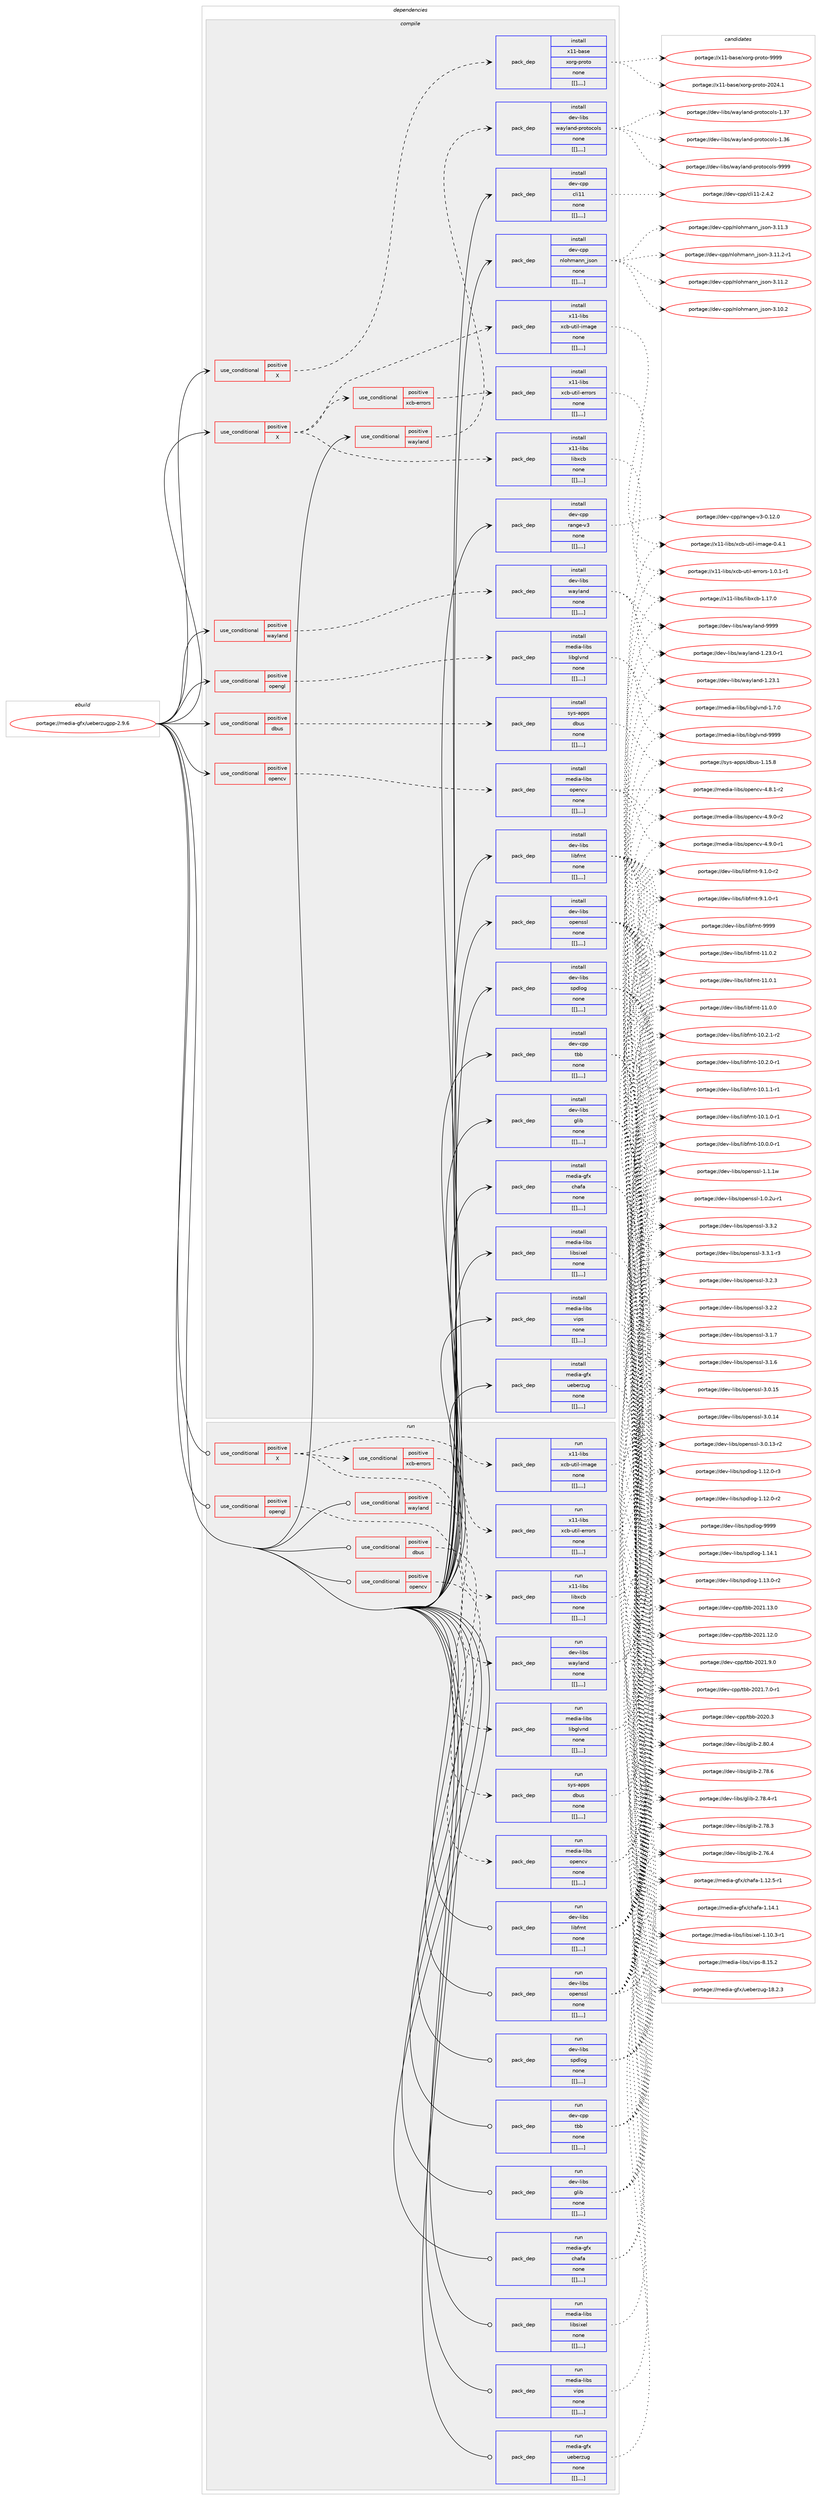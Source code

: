digraph prolog {

# *************
# Graph options
# *************

newrank=true;
concentrate=true;
compound=true;
graph [rankdir=LR,fontname=Helvetica,fontsize=10,ranksep=1.5];#, ranksep=2.5, nodesep=0.2];
edge  [arrowhead=vee];
node  [fontname=Helvetica,fontsize=10];

# **********
# The ebuild
# **********

subgraph cluster_leftcol {
color=gray;
label=<<i>ebuild</i>>;
id [label="portage://media-gfx/ueberzugpp-2.9.6", color=red, width=4, href="../media-gfx/ueberzugpp-2.9.6.svg"];
}

# ****************
# The dependencies
# ****************

subgraph cluster_midcol {
color=gray;
label=<<i>dependencies</i>>;
subgraph cluster_compile {
fillcolor="#eeeeee";
style=filled;
label=<<i>compile</i>>;
subgraph cond77597 {
dependency305161 [label=<<TABLE BORDER="0" CELLBORDER="1" CELLSPACING="0" CELLPADDING="4"><TR><TD ROWSPAN="3" CELLPADDING="10">use_conditional</TD></TR><TR><TD>positive</TD></TR><TR><TD>X</TD></TR></TABLE>>, shape=none, color=red];
subgraph pack225165 {
dependency305162 [label=<<TABLE BORDER="0" CELLBORDER="1" CELLSPACING="0" CELLPADDING="4" WIDTH="220"><TR><TD ROWSPAN="6" CELLPADDING="30">pack_dep</TD></TR><TR><TD WIDTH="110">install</TD></TR><TR><TD>x11-base</TD></TR><TR><TD>xorg-proto</TD></TR><TR><TD>none</TD></TR><TR><TD>[[],,,,]</TD></TR></TABLE>>, shape=none, color=blue];
}
dependency305161:e -> dependency305162:w [weight=20,style="dashed",arrowhead="vee"];
}
id:e -> dependency305161:w [weight=20,style="solid",arrowhead="vee"];
subgraph cond77598 {
dependency305163 [label=<<TABLE BORDER="0" CELLBORDER="1" CELLSPACING="0" CELLPADDING="4"><TR><TD ROWSPAN="3" CELLPADDING="10">use_conditional</TD></TR><TR><TD>positive</TD></TR><TR><TD>X</TD></TR></TABLE>>, shape=none, color=red];
subgraph pack225166 {
dependency305164 [label=<<TABLE BORDER="0" CELLBORDER="1" CELLSPACING="0" CELLPADDING="4" WIDTH="220"><TR><TD ROWSPAN="6" CELLPADDING="30">pack_dep</TD></TR><TR><TD WIDTH="110">install</TD></TR><TR><TD>x11-libs</TD></TR><TR><TD>libxcb</TD></TR><TR><TD>none</TD></TR><TR><TD>[[],,,,]</TD></TR></TABLE>>, shape=none, color=blue];
}
dependency305163:e -> dependency305164:w [weight=20,style="dashed",arrowhead="vee"];
subgraph pack225167 {
dependency305165 [label=<<TABLE BORDER="0" CELLBORDER="1" CELLSPACING="0" CELLPADDING="4" WIDTH="220"><TR><TD ROWSPAN="6" CELLPADDING="30">pack_dep</TD></TR><TR><TD WIDTH="110">install</TD></TR><TR><TD>x11-libs</TD></TR><TR><TD>xcb-util-image</TD></TR><TR><TD>none</TD></TR><TR><TD>[[],,,,]</TD></TR></TABLE>>, shape=none, color=blue];
}
dependency305163:e -> dependency305165:w [weight=20,style="dashed",arrowhead="vee"];
subgraph cond77599 {
dependency305166 [label=<<TABLE BORDER="0" CELLBORDER="1" CELLSPACING="0" CELLPADDING="4"><TR><TD ROWSPAN="3" CELLPADDING="10">use_conditional</TD></TR><TR><TD>positive</TD></TR><TR><TD>xcb-errors</TD></TR></TABLE>>, shape=none, color=red];
subgraph pack225168 {
dependency305167 [label=<<TABLE BORDER="0" CELLBORDER="1" CELLSPACING="0" CELLPADDING="4" WIDTH="220"><TR><TD ROWSPAN="6" CELLPADDING="30">pack_dep</TD></TR><TR><TD WIDTH="110">install</TD></TR><TR><TD>x11-libs</TD></TR><TR><TD>xcb-util-errors</TD></TR><TR><TD>none</TD></TR><TR><TD>[[],,,,]</TD></TR></TABLE>>, shape=none, color=blue];
}
dependency305166:e -> dependency305167:w [weight=20,style="dashed",arrowhead="vee"];
}
dependency305163:e -> dependency305166:w [weight=20,style="dashed",arrowhead="vee"];
}
id:e -> dependency305163:w [weight=20,style="solid",arrowhead="vee"];
subgraph cond77600 {
dependency305168 [label=<<TABLE BORDER="0" CELLBORDER="1" CELLSPACING="0" CELLPADDING="4"><TR><TD ROWSPAN="3" CELLPADDING="10">use_conditional</TD></TR><TR><TD>positive</TD></TR><TR><TD>dbus</TD></TR></TABLE>>, shape=none, color=red];
subgraph pack225169 {
dependency305169 [label=<<TABLE BORDER="0" CELLBORDER="1" CELLSPACING="0" CELLPADDING="4" WIDTH="220"><TR><TD ROWSPAN="6" CELLPADDING="30">pack_dep</TD></TR><TR><TD WIDTH="110">install</TD></TR><TR><TD>sys-apps</TD></TR><TR><TD>dbus</TD></TR><TR><TD>none</TD></TR><TR><TD>[[],,,,]</TD></TR></TABLE>>, shape=none, color=blue];
}
dependency305168:e -> dependency305169:w [weight=20,style="dashed",arrowhead="vee"];
}
id:e -> dependency305168:w [weight=20,style="solid",arrowhead="vee"];
subgraph cond77601 {
dependency305170 [label=<<TABLE BORDER="0" CELLBORDER="1" CELLSPACING="0" CELLPADDING="4"><TR><TD ROWSPAN="3" CELLPADDING="10">use_conditional</TD></TR><TR><TD>positive</TD></TR><TR><TD>opencv</TD></TR></TABLE>>, shape=none, color=red];
subgraph pack225170 {
dependency305171 [label=<<TABLE BORDER="0" CELLBORDER="1" CELLSPACING="0" CELLPADDING="4" WIDTH="220"><TR><TD ROWSPAN="6" CELLPADDING="30">pack_dep</TD></TR><TR><TD WIDTH="110">install</TD></TR><TR><TD>media-libs</TD></TR><TR><TD>opencv</TD></TR><TR><TD>none</TD></TR><TR><TD>[[],,,,]</TD></TR></TABLE>>, shape=none, color=blue];
}
dependency305170:e -> dependency305171:w [weight=20,style="dashed",arrowhead="vee"];
}
id:e -> dependency305170:w [weight=20,style="solid",arrowhead="vee"];
subgraph cond77602 {
dependency305172 [label=<<TABLE BORDER="0" CELLBORDER="1" CELLSPACING="0" CELLPADDING="4"><TR><TD ROWSPAN="3" CELLPADDING="10">use_conditional</TD></TR><TR><TD>positive</TD></TR><TR><TD>opengl</TD></TR></TABLE>>, shape=none, color=red];
subgraph pack225171 {
dependency305173 [label=<<TABLE BORDER="0" CELLBORDER="1" CELLSPACING="0" CELLPADDING="4" WIDTH="220"><TR><TD ROWSPAN="6" CELLPADDING="30">pack_dep</TD></TR><TR><TD WIDTH="110">install</TD></TR><TR><TD>media-libs</TD></TR><TR><TD>libglvnd</TD></TR><TR><TD>none</TD></TR><TR><TD>[[],,,,]</TD></TR></TABLE>>, shape=none, color=blue];
}
dependency305172:e -> dependency305173:w [weight=20,style="dashed",arrowhead="vee"];
}
id:e -> dependency305172:w [weight=20,style="solid",arrowhead="vee"];
subgraph cond77603 {
dependency305174 [label=<<TABLE BORDER="0" CELLBORDER="1" CELLSPACING="0" CELLPADDING="4"><TR><TD ROWSPAN="3" CELLPADDING="10">use_conditional</TD></TR><TR><TD>positive</TD></TR><TR><TD>wayland</TD></TR></TABLE>>, shape=none, color=red];
subgraph pack225172 {
dependency305175 [label=<<TABLE BORDER="0" CELLBORDER="1" CELLSPACING="0" CELLPADDING="4" WIDTH="220"><TR><TD ROWSPAN="6" CELLPADDING="30">pack_dep</TD></TR><TR><TD WIDTH="110">install</TD></TR><TR><TD>dev-libs</TD></TR><TR><TD>wayland</TD></TR><TR><TD>none</TD></TR><TR><TD>[[],,,,]</TD></TR></TABLE>>, shape=none, color=blue];
}
dependency305174:e -> dependency305175:w [weight=20,style="dashed",arrowhead="vee"];
}
id:e -> dependency305174:w [weight=20,style="solid",arrowhead="vee"];
subgraph cond77604 {
dependency305176 [label=<<TABLE BORDER="0" CELLBORDER="1" CELLSPACING="0" CELLPADDING="4"><TR><TD ROWSPAN="3" CELLPADDING="10">use_conditional</TD></TR><TR><TD>positive</TD></TR><TR><TD>wayland</TD></TR></TABLE>>, shape=none, color=red];
subgraph pack225173 {
dependency305177 [label=<<TABLE BORDER="0" CELLBORDER="1" CELLSPACING="0" CELLPADDING="4" WIDTH="220"><TR><TD ROWSPAN="6" CELLPADDING="30">pack_dep</TD></TR><TR><TD WIDTH="110">install</TD></TR><TR><TD>dev-libs</TD></TR><TR><TD>wayland-protocols</TD></TR><TR><TD>none</TD></TR><TR><TD>[[],,,,]</TD></TR></TABLE>>, shape=none, color=blue];
}
dependency305176:e -> dependency305177:w [weight=20,style="dashed",arrowhead="vee"];
}
id:e -> dependency305176:w [weight=20,style="solid",arrowhead="vee"];
subgraph pack225174 {
dependency305178 [label=<<TABLE BORDER="0" CELLBORDER="1" CELLSPACING="0" CELLPADDING="4" WIDTH="220"><TR><TD ROWSPAN="6" CELLPADDING="30">pack_dep</TD></TR><TR><TD WIDTH="110">install</TD></TR><TR><TD>dev-cpp</TD></TR><TR><TD>cli11</TD></TR><TR><TD>none</TD></TR><TR><TD>[[],,,,]</TD></TR></TABLE>>, shape=none, color=blue];
}
id:e -> dependency305178:w [weight=20,style="solid",arrowhead="vee"];
subgraph pack225175 {
dependency305179 [label=<<TABLE BORDER="0" CELLBORDER="1" CELLSPACING="0" CELLPADDING="4" WIDTH="220"><TR><TD ROWSPAN="6" CELLPADDING="30">pack_dep</TD></TR><TR><TD WIDTH="110">install</TD></TR><TR><TD>dev-cpp</TD></TR><TR><TD>nlohmann_json</TD></TR><TR><TD>none</TD></TR><TR><TD>[[],,,,]</TD></TR></TABLE>>, shape=none, color=blue];
}
id:e -> dependency305179:w [weight=20,style="solid",arrowhead="vee"];
subgraph pack225176 {
dependency305180 [label=<<TABLE BORDER="0" CELLBORDER="1" CELLSPACING="0" CELLPADDING="4" WIDTH="220"><TR><TD ROWSPAN="6" CELLPADDING="30">pack_dep</TD></TR><TR><TD WIDTH="110">install</TD></TR><TR><TD>dev-cpp</TD></TR><TR><TD>range-v3</TD></TR><TR><TD>none</TD></TR><TR><TD>[[],,,,]</TD></TR></TABLE>>, shape=none, color=blue];
}
id:e -> dependency305180:w [weight=20,style="solid",arrowhead="vee"];
subgraph pack225177 {
dependency305181 [label=<<TABLE BORDER="0" CELLBORDER="1" CELLSPACING="0" CELLPADDING="4" WIDTH="220"><TR><TD ROWSPAN="6" CELLPADDING="30">pack_dep</TD></TR><TR><TD WIDTH="110">install</TD></TR><TR><TD>dev-cpp</TD></TR><TR><TD>tbb</TD></TR><TR><TD>none</TD></TR><TR><TD>[[],,,,]</TD></TR></TABLE>>, shape=none, color=blue];
}
id:e -> dependency305181:w [weight=20,style="solid",arrowhead="vee"];
subgraph pack225178 {
dependency305182 [label=<<TABLE BORDER="0" CELLBORDER="1" CELLSPACING="0" CELLPADDING="4" WIDTH="220"><TR><TD ROWSPAN="6" CELLPADDING="30">pack_dep</TD></TR><TR><TD WIDTH="110">install</TD></TR><TR><TD>dev-libs</TD></TR><TR><TD>glib</TD></TR><TR><TD>none</TD></TR><TR><TD>[[],,,,]</TD></TR></TABLE>>, shape=none, color=blue];
}
id:e -> dependency305182:w [weight=20,style="solid",arrowhead="vee"];
subgraph pack225179 {
dependency305183 [label=<<TABLE BORDER="0" CELLBORDER="1" CELLSPACING="0" CELLPADDING="4" WIDTH="220"><TR><TD ROWSPAN="6" CELLPADDING="30">pack_dep</TD></TR><TR><TD WIDTH="110">install</TD></TR><TR><TD>dev-libs</TD></TR><TR><TD>libfmt</TD></TR><TR><TD>none</TD></TR><TR><TD>[[],,,,]</TD></TR></TABLE>>, shape=none, color=blue];
}
id:e -> dependency305183:w [weight=20,style="solid",arrowhead="vee"];
subgraph pack225180 {
dependency305184 [label=<<TABLE BORDER="0" CELLBORDER="1" CELLSPACING="0" CELLPADDING="4" WIDTH="220"><TR><TD ROWSPAN="6" CELLPADDING="30">pack_dep</TD></TR><TR><TD WIDTH="110">install</TD></TR><TR><TD>dev-libs</TD></TR><TR><TD>openssl</TD></TR><TR><TD>none</TD></TR><TR><TD>[[],,,,]</TD></TR></TABLE>>, shape=none, color=blue];
}
id:e -> dependency305184:w [weight=20,style="solid",arrowhead="vee"];
subgraph pack225181 {
dependency305185 [label=<<TABLE BORDER="0" CELLBORDER="1" CELLSPACING="0" CELLPADDING="4" WIDTH="220"><TR><TD ROWSPAN="6" CELLPADDING="30">pack_dep</TD></TR><TR><TD WIDTH="110">install</TD></TR><TR><TD>dev-libs</TD></TR><TR><TD>spdlog</TD></TR><TR><TD>none</TD></TR><TR><TD>[[],,,,]</TD></TR></TABLE>>, shape=none, color=blue];
}
id:e -> dependency305185:w [weight=20,style="solid",arrowhead="vee"];
subgraph pack225182 {
dependency305186 [label=<<TABLE BORDER="0" CELLBORDER="1" CELLSPACING="0" CELLPADDING="4" WIDTH="220"><TR><TD ROWSPAN="6" CELLPADDING="30">pack_dep</TD></TR><TR><TD WIDTH="110">install</TD></TR><TR><TD>media-gfx</TD></TR><TR><TD>chafa</TD></TR><TR><TD>none</TD></TR><TR><TD>[[],,,,]</TD></TR></TABLE>>, shape=none, color=blue];
}
id:e -> dependency305186:w [weight=20,style="solid",arrowhead="vee"];
subgraph pack225183 {
dependency305187 [label=<<TABLE BORDER="0" CELLBORDER="1" CELLSPACING="0" CELLPADDING="4" WIDTH="220"><TR><TD ROWSPAN="6" CELLPADDING="30">pack_dep</TD></TR><TR><TD WIDTH="110">install</TD></TR><TR><TD>media-libs</TD></TR><TR><TD>libsixel</TD></TR><TR><TD>none</TD></TR><TR><TD>[[],,,,]</TD></TR></TABLE>>, shape=none, color=blue];
}
id:e -> dependency305187:w [weight=20,style="solid",arrowhead="vee"];
subgraph pack225184 {
dependency305188 [label=<<TABLE BORDER="0" CELLBORDER="1" CELLSPACING="0" CELLPADDING="4" WIDTH="220"><TR><TD ROWSPAN="6" CELLPADDING="30">pack_dep</TD></TR><TR><TD WIDTH="110">install</TD></TR><TR><TD>media-libs</TD></TR><TR><TD>vips</TD></TR><TR><TD>none</TD></TR><TR><TD>[[],,,,]</TD></TR></TABLE>>, shape=none, color=blue];
}
id:e -> dependency305188:w [weight=20,style="solid",arrowhead="vee"];
subgraph pack225185 {
dependency305189 [label=<<TABLE BORDER="0" CELLBORDER="1" CELLSPACING="0" CELLPADDING="4" WIDTH="220"><TR><TD ROWSPAN="6" CELLPADDING="30">pack_dep</TD></TR><TR><TD WIDTH="110">install</TD></TR><TR><TD>media-gfx</TD></TR><TR><TD>ueberzug</TD></TR><TR><TD>none</TD></TR><TR><TD>[[],,,,]</TD></TR></TABLE>>, shape=none, color=blue];
}
id:e -> dependency305189:w [weight=20,style="solid",arrowhead="vee"];
}
subgraph cluster_compileandrun {
fillcolor="#eeeeee";
style=filled;
label=<<i>compile and run</i>>;
}
subgraph cluster_run {
fillcolor="#eeeeee";
style=filled;
label=<<i>run</i>>;
subgraph cond77605 {
dependency305190 [label=<<TABLE BORDER="0" CELLBORDER="1" CELLSPACING="0" CELLPADDING="4"><TR><TD ROWSPAN="3" CELLPADDING="10">use_conditional</TD></TR><TR><TD>positive</TD></TR><TR><TD>X</TD></TR></TABLE>>, shape=none, color=red];
subgraph pack225186 {
dependency305191 [label=<<TABLE BORDER="0" CELLBORDER="1" CELLSPACING="0" CELLPADDING="4" WIDTH="220"><TR><TD ROWSPAN="6" CELLPADDING="30">pack_dep</TD></TR><TR><TD WIDTH="110">run</TD></TR><TR><TD>x11-libs</TD></TR><TR><TD>libxcb</TD></TR><TR><TD>none</TD></TR><TR><TD>[[],,,,]</TD></TR></TABLE>>, shape=none, color=blue];
}
dependency305190:e -> dependency305191:w [weight=20,style="dashed",arrowhead="vee"];
subgraph pack225187 {
dependency305192 [label=<<TABLE BORDER="0" CELLBORDER="1" CELLSPACING="0" CELLPADDING="4" WIDTH="220"><TR><TD ROWSPAN="6" CELLPADDING="30">pack_dep</TD></TR><TR><TD WIDTH="110">run</TD></TR><TR><TD>x11-libs</TD></TR><TR><TD>xcb-util-image</TD></TR><TR><TD>none</TD></TR><TR><TD>[[],,,,]</TD></TR></TABLE>>, shape=none, color=blue];
}
dependency305190:e -> dependency305192:w [weight=20,style="dashed",arrowhead="vee"];
subgraph cond77606 {
dependency305193 [label=<<TABLE BORDER="0" CELLBORDER="1" CELLSPACING="0" CELLPADDING="4"><TR><TD ROWSPAN="3" CELLPADDING="10">use_conditional</TD></TR><TR><TD>positive</TD></TR><TR><TD>xcb-errors</TD></TR></TABLE>>, shape=none, color=red];
subgraph pack225188 {
dependency305194 [label=<<TABLE BORDER="0" CELLBORDER="1" CELLSPACING="0" CELLPADDING="4" WIDTH="220"><TR><TD ROWSPAN="6" CELLPADDING="30">pack_dep</TD></TR><TR><TD WIDTH="110">run</TD></TR><TR><TD>x11-libs</TD></TR><TR><TD>xcb-util-errors</TD></TR><TR><TD>none</TD></TR><TR><TD>[[],,,,]</TD></TR></TABLE>>, shape=none, color=blue];
}
dependency305193:e -> dependency305194:w [weight=20,style="dashed",arrowhead="vee"];
}
dependency305190:e -> dependency305193:w [weight=20,style="dashed",arrowhead="vee"];
}
id:e -> dependency305190:w [weight=20,style="solid",arrowhead="odot"];
subgraph cond77607 {
dependency305195 [label=<<TABLE BORDER="0" CELLBORDER="1" CELLSPACING="0" CELLPADDING="4"><TR><TD ROWSPAN="3" CELLPADDING="10">use_conditional</TD></TR><TR><TD>positive</TD></TR><TR><TD>dbus</TD></TR></TABLE>>, shape=none, color=red];
subgraph pack225189 {
dependency305196 [label=<<TABLE BORDER="0" CELLBORDER="1" CELLSPACING="0" CELLPADDING="4" WIDTH="220"><TR><TD ROWSPAN="6" CELLPADDING="30">pack_dep</TD></TR><TR><TD WIDTH="110">run</TD></TR><TR><TD>sys-apps</TD></TR><TR><TD>dbus</TD></TR><TR><TD>none</TD></TR><TR><TD>[[],,,,]</TD></TR></TABLE>>, shape=none, color=blue];
}
dependency305195:e -> dependency305196:w [weight=20,style="dashed",arrowhead="vee"];
}
id:e -> dependency305195:w [weight=20,style="solid",arrowhead="odot"];
subgraph cond77608 {
dependency305197 [label=<<TABLE BORDER="0" CELLBORDER="1" CELLSPACING="0" CELLPADDING="4"><TR><TD ROWSPAN="3" CELLPADDING="10">use_conditional</TD></TR><TR><TD>positive</TD></TR><TR><TD>opencv</TD></TR></TABLE>>, shape=none, color=red];
subgraph pack225190 {
dependency305198 [label=<<TABLE BORDER="0" CELLBORDER="1" CELLSPACING="0" CELLPADDING="4" WIDTH="220"><TR><TD ROWSPAN="6" CELLPADDING="30">pack_dep</TD></TR><TR><TD WIDTH="110">run</TD></TR><TR><TD>media-libs</TD></TR><TR><TD>opencv</TD></TR><TR><TD>none</TD></TR><TR><TD>[[],,,,]</TD></TR></TABLE>>, shape=none, color=blue];
}
dependency305197:e -> dependency305198:w [weight=20,style="dashed",arrowhead="vee"];
}
id:e -> dependency305197:w [weight=20,style="solid",arrowhead="odot"];
subgraph cond77609 {
dependency305199 [label=<<TABLE BORDER="0" CELLBORDER="1" CELLSPACING="0" CELLPADDING="4"><TR><TD ROWSPAN="3" CELLPADDING="10">use_conditional</TD></TR><TR><TD>positive</TD></TR><TR><TD>opengl</TD></TR></TABLE>>, shape=none, color=red];
subgraph pack225191 {
dependency305200 [label=<<TABLE BORDER="0" CELLBORDER="1" CELLSPACING="0" CELLPADDING="4" WIDTH="220"><TR><TD ROWSPAN="6" CELLPADDING="30">pack_dep</TD></TR><TR><TD WIDTH="110">run</TD></TR><TR><TD>media-libs</TD></TR><TR><TD>libglvnd</TD></TR><TR><TD>none</TD></TR><TR><TD>[[],,,,]</TD></TR></TABLE>>, shape=none, color=blue];
}
dependency305199:e -> dependency305200:w [weight=20,style="dashed",arrowhead="vee"];
}
id:e -> dependency305199:w [weight=20,style="solid",arrowhead="odot"];
subgraph cond77610 {
dependency305201 [label=<<TABLE BORDER="0" CELLBORDER="1" CELLSPACING="0" CELLPADDING="4"><TR><TD ROWSPAN="3" CELLPADDING="10">use_conditional</TD></TR><TR><TD>positive</TD></TR><TR><TD>wayland</TD></TR></TABLE>>, shape=none, color=red];
subgraph pack225192 {
dependency305202 [label=<<TABLE BORDER="0" CELLBORDER="1" CELLSPACING="0" CELLPADDING="4" WIDTH="220"><TR><TD ROWSPAN="6" CELLPADDING="30">pack_dep</TD></TR><TR><TD WIDTH="110">run</TD></TR><TR><TD>dev-libs</TD></TR><TR><TD>wayland</TD></TR><TR><TD>none</TD></TR><TR><TD>[[],,,,]</TD></TR></TABLE>>, shape=none, color=blue];
}
dependency305201:e -> dependency305202:w [weight=20,style="dashed",arrowhead="vee"];
}
id:e -> dependency305201:w [weight=20,style="solid",arrowhead="odot"];
subgraph pack225193 {
dependency305203 [label=<<TABLE BORDER="0" CELLBORDER="1" CELLSPACING="0" CELLPADDING="4" WIDTH="220"><TR><TD ROWSPAN="6" CELLPADDING="30">pack_dep</TD></TR><TR><TD WIDTH="110">run</TD></TR><TR><TD>dev-cpp</TD></TR><TR><TD>tbb</TD></TR><TR><TD>none</TD></TR><TR><TD>[[],,,,]</TD></TR></TABLE>>, shape=none, color=blue];
}
id:e -> dependency305203:w [weight=20,style="solid",arrowhead="odot"];
subgraph pack225194 {
dependency305204 [label=<<TABLE BORDER="0" CELLBORDER="1" CELLSPACING="0" CELLPADDING="4" WIDTH="220"><TR><TD ROWSPAN="6" CELLPADDING="30">pack_dep</TD></TR><TR><TD WIDTH="110">run</TD></TR><TR><TD>dev-libs</TD></TR><TR><TD>glib</TD></TR><TR><TD>none</TD></TR><TR><TD>[[],,,,]</TD></TR></TABLE>>, shape=none, color=blue];
}
id:e -> dependency305204:w [weight=20,style="solid",arrowhead="odot"];
subgraph pack225195 {
dependency305205 [label=<<TABLE BORDER="0" CELLBORDER="1" CELLSPACING="0" CELLPADDING="4" WIDTH="220"><TR><TD ROWSPAN="6" CELLPADDING="30">pack_dep</TD></TR><TR><TD WIDTH="110">run</TD></TR><TR><TD>dev-libs</TD></TR><TR><TD>libfmt</TD></TR><TR><TD>none</TD></TR><TR><TD>[[],,,,]</TD></TR></TABLE>>, shape=none, color=blue];
}
id:e -> dependency305205:w [weight=20,style="solid",arrowhead="odot"];
subgraph pack225196 {
dependency305206 [label=<<TABLE BORDER="0" CELLBORDER="1" CELLSPACING="0" CELLPADDING="4" WIDTH="220"><TR><TD ROWSPAN="6" CELLPADDING="30">pack_dep</TD></TR><TR><TD WIDTH="110">run</TD></TR><TR><TD>dev-libs</TD></TR><TR><TD>openssl</TD></TR><TR><TD>none</TD></TR><TR><TD>[[],,,,]</TD></TR></TABLE>>, shape=none, color=blue];
}
id:e -> dependency305206:w [weight=20,style="solid",arrowhead="odot"];
subgraph pack225197 {
dependency305207 [label=<<TABLE BORDER="0" CELLBORDER="1" CELLSPACING="0" CELLPADDING="4" WIDTH="220"><TR><TD ROWSPAN="6" CELLPADDING="30">pack_dep</TD></TR><TR><TD WIDTH="110">run</TD></TR><TR><TD>dev-libs</TD></TR><TR><TD>spdlog</TD></TR><TR><TD>none</TD></TR><TR><TD>[[],,,,]</TD></TR></TABLE>>, shape=none, color=blue];
}
id:e -> dependency305207:w [weight=20,style="solid",arrowhead="odot"];
subgraph pack225198 {
dependency305208 [label=<<TABLE BORDER="0" CELLBORDER="1" CELLSPACING="0" CELLPADDING="4" WIDTH="220"><TR><TD ROWSPAN="6" CELLPADDING="30">pack_dep</TD></TR><TR><TD WIDTH="110">run</TD></TR><TR><TD>media-gfx</TD></TR><TR><TD>chafa</TD></TR><TR><TD>none</TD></TR><TR><TD>[[],,,,]</TD></TR></TABLE>>, shape=none, color=blue];
}
id:e -> dependency305208:w [weight=20,style="solid",arrowhead="odot"];
subgraph pack225199 {
dependency305209 [label=<<TABLE BORDER="0" CELLBORDER="1" CELLSPACING="0" CELLPADDING="4" WIDTH="220"><TR><TD ROWSPAN="6" CELLPADDING="30">pack_dep</TD></TR><TR><TD WIDTH="110">run</TD></TR><TR><TD>media-libs</TD></TR><TR><TD>libsixel</TD></TR><TR><TD>none</TD></TR><TR><TD>[[],,,,]</TD></TR></TABLE>>, shape=none, color=blue];
}
id:e -> dependency305209:w [weight=20,style="solid",arrowhead="odot"];
subgraph pack225200 {
dependency305210 [label=<<TABLE BORDER="0" CELLBORDER="1" CELLSPACING="0" CELLPADDING="4" WIDTH="220"><TR><TD ROWSPAN="6" CELLPADDING="30">pack_dep</TD></TR><TR><TD WIDTH="110">run</TD></TR><TR><TD>media-libs</TD></TR><TR><TD>vips</TD></TR><TR><TD>none</TD></TR><TR><TD>[[],,,,]</TD></TR></TABLE>>, shape=none, color=blue];
}
id:e -> dependency305210:w [weight=20,style="solid",arrowhead="odot"];
subgraph pack225201 {
dependency305211 [label=<<TABLE BORDER="0" CELLBORDER="1" CELLSPACING="0" CELLPADDING="4" WIDTH="220"><TR><TD ROWSPAN="6" CELLPADDING="30">pack_dep</TD></TR><TR><TD WIDTH="110">run</TD></TR><TR><TD>media-gfx</TD></TR><TR><TD>ueberzug</TD></TR><TR><TD>none</TD></TR><TR><TD>[[],,,,]</TD></TR></TABLE>>, shape=none, color=blue];
}
id:e -> dependency305211:w [weight=20,style="solid",arrowhead="odot"];
}
}

# **************
# The candidates
# **************

subgraph cluster_choices {
rank=same;
color=gray;
label=<<i>candidates</i>>;

subgraph choice225165 {
color=black;
nodesep=1;
choice120494945989711510147120111114103451121141111161114557575757 [label="portage://x11-base/xorg-proto-9999", color=red, width=4,href="../x11-base/xorg-proto-9999.svg"];
choice1204949459897115101471201111141034511211411111611145504850524649 [label="portage://x11-base/xorg-proto-2024.1", color=red, width=4,href="../x11-base/xorg-proto-2024.1.svg"];
dependency305162:e -> choice120494945989711510147120111114103451121141111161114557575757:w [style=dotted,weight="100"];
dependency305162:e -> choice1204949459897115101471201111141034511211411111611145504850524649:w [style=dotted,weight="100"];
}
subgraph choice225166 {
color=black;
nodesep=1;
choice120494945108105981154710810598120999845494649554648 [label="portage://x11-libs/libxcb-1.17.0", color=red, width=4,href="../x11-libs/libxcb-1.17.0.svg"];
dependency305164:e -> choice120494945108105981154710810598120999845494649554648:w [style=dotted,weight="100"];
}
subgraph choice225167 {
color=black;
nodesep=1;
choice12049494510810598115471209998451171161051084510510997103101454846524649 [label="portage://x11-libs/xcb-util-image-0.4.1", color=red, width=4,href="../x11-libs/xcb-util-image-0.4.1.svg"];
dependency305165:e -> choice12049494510810598115471209998451171161051084510510997103101454846524649:w [style=dotted,weight="100"];
}
subgraph choice225168 {
color=black;
nodesep=1;
choice1204949451081059811547120999845117116105108451011141141111141154549464846494511449 [label="portage://x11-libs/xcb-util-errors-1.0.1-r1", color=red, width=4,href="../x11-libs/xcb-util-errors-1.0.1-r1.svg"];
dependency305167:e -> choice1204949451081059811547120999845117116105108451011141141111141154549464846494511449:w [style=dotted,weight="100"];
}
subgraph choice225169 {
color=black;
nodesep=1;
choice1151211154597112112115471009811711545494649534656 [label="portage://sys-apps/dbus-1.15.8", color=red, width=4,href="../sys-apps/dbus-1.15.8.svg"];
dependency305169:e -> choice1151211154597112112115471009811711545494649534656:w [style=dotted,weight="100"];
}
subgraph choice225170 {
color=black;
nodesep=1;
choice10910110010597451081059811547111112101110991184552465746484511450 [label="portage://media-libs/opencv-4.9.0-r2", color=red, width=4,href="../media-libs/opencv-4.9.0-r2.svg"];
choice10910110010597451081059811547111112101110991184552465746484511449 [label="portage://media-libs/opencv-4.9.0-r1", color=red, width=4,href="../media-libs/opencv-4.9.0-r1.svg"];
choice10910110010597451081059811547111112101110991184552465646494511450 [label="portage://media-libs/opencv-4.8.1-r2", color=red, width=4,href="../media-libs/opencv-4.8.1-r2.svg"];
dependency305171:e -> choice10910110010597451081059811547111112101110991184552465746484511450:w [style=dotted,weight="100"];
dependency305171:e -> choice10910110010597451081059811547111112101110991184552465746484511449:w [style=dotted,weight="100"];
dependency305171:e -> choice10910110010597451081059811547111112101110991184552465646494511450:w [style=dotted,weight="100"];
}
subgraph choice225171 {
color=black;
nodesep=1;
choice10910110010597451081059811547108105981031081181101004557575757 [label="portage://media-libs/libglvnd-9999", color=red, width=4,href="../media-libs/libglvnd-9999.svg"];
choice1091011001059745108105981154710810598103108118110100454946554648 [label="portage://media-libs/libglvnd-1.7.0", color=red, width=4,href="../media-libs/libglvnd-1.7.0.svg"];
dependency305173:e -> choice10910110010597451081059811547108105981031081181101004557575757:w [style=dotted,weight="100"];
dependency305173:e -> choice1091011001059745108105981154710810598103108118110100454946554648:w [style=dotted,weight="100"];
}
subgraph choice225172 {
color=black;
nodesep=1;
choice10010111845108105981154711997121108971101004557575757 [label="portage://dev-libs/wayland-9999", color=red, width=4,href="../dev-libs/wayland-9999.svg"];
choice100101118451081059811547119971211089711010045494650514649 [label="portage://dev-libs/wayland-1.23.1", color=red, width=4,href="../dev-libs/wayland-1.23.1.svg"];
choice1001011184510810598115471199712110897110100454946505146484511449 [label="portage://dev-libs/wayland-1.23.0-r1", color=red, width=4,href="../dev-libs/wayland-1.23.0-r1.svg"];
dependency305175:e -> choice10010111845108105981154711997121108971101004557575757:w [style=dotted,weight="100"];
dependency305175:e -> choice100101118451081059811547119971211089711010045494650514649:w [style=dotted,weight="100"];
dependency305175:e -> choice1001011184510810598115471199712110897110100454946505146484511449:w [style=dotted,weight="100"];
}
subgraph choice225173 {
color=black;
nodesep=1;
choice100101118451081059811547119971211089711010045112114111116111991111081154557575757 [label="portage://dev-libs/wayland-protocols-9999", color=red, width=4,href="../dev-libs/wayland-protocols-9999.svg"];
choice100101118451081059811547119971211089711010045112114111116111991111081154549465155 [label="portage://dev-libs/wayland-protocols-1.37", color=red, width=4,href="../dev-libs/wayland-protocols-1.37.svg"];
choice100101118451081059811547119971211089711010045112114111116111991111081154549465154 [label="portage://dev-libs/wayland-protocols-1.36", color=red, width=4,href="../dev-libs/wayland-protocols-1.36.svg"];
dependency305177:e -> choice100101118451081059811547119971211089711010045112114111116111991111081154557575757:w [style=dotted,weight="100"];
dependency305177:e -> choice100101118451081059811547119971211089711010045112114111116111991111081154549465155:w [style=dotted,weight="100"];
dependency305177:e -> choice100101118451081059811547119971211089711010045112114111116111991111081154549465154:w [style=dotted,weight="100"];
}
subgraph choice225174 {
color=black;
nodesep=1;
choice100101118459911211247991081054949455046524650 [label="portage://dev-cpp/cli11-2.4.2", color=red, width=4,href="../dev-cpp/cli11-2.4.2.svg"];
dependency305178:e -> choice100101118459911211247991081054949455046524650:w [style=dotted,weight="100"];
}
subgraph choice225175 {
color=black;
nodesep=1;
choice100101118459911211247110108111104109971101109510611511111045514649494651 [label="portage://dev-cpp/nlohmann_json-3.11.3", color=red, width=4,href="../dev-cpp/nlohmann_json-3.11.3.svg"];
choice1001011184599112112471101081111041099711011095106115111110455146494946504511449 [label="portage://dev-cpp/nlohmann_json-3.11.2-r1", color=red, width=4,href="../dev-cpp/nlohmann_json-3.11.2-r1.svg"];
choice100101118459911211247110108111104109971101109510611511111045514649494650 [label="portage://dev-cpp/nlohmann_json-3.11.2", color=red, width=4,href="../dev-cpp/nlohmann_json-3.11.2.svg"];
choice100101118459911211247110108111104109971101109510611511111045514649484650 [label="portage://dev-cpp/nlohmann_json-3.10.2", color=red, width=4,href="../dev-cpp/nlohmann_json-3.10.2.svg"];
dependency305179:e -> choice100101118459911211247110108111104109971101109510611511111045514649494651:w [style=dotted,weight="100"];
dependency305179:e -> choice1001011184599112112471101081111041099711011095106115111110455146494946504511449:w [style=dotted,weight="100"];
dependency305179:e -> choice100101118459911211247110108111104109971101109510611511111045514649494650:w [style=dotted,weight="100"];
dependency305179:e -> choice100101118459911211247110108111104109971101109510611511111045514649484650:w [style=dotted,weight="100"];
}
subgraph choice225176 {
color=black;
nodesep=1;
choice10010111845991121124711497110103101451185145484649504648 [label="portage://dev-cpp/range-v3-0.12.0", color=red, width=4,href="../dev-cpp/range-v3-0.12.0.svg"];
dependency305180:e -> choice10010111845991121124711497110103101451185145484649504648:w [style=dotted,weight="100"];
}
subgraph choice225177 {
color=black;
nodesep=1;
choice100101118459911211247116989845504850494649514648 [label="portage://dev-cpp/tbb-2021.13.0", color=red, width=4,href="../dev-cpp/tbb-2021.13.0.svg"];
choice100101118459911211247116989845504850494649504648 [label="portage://dev-cpp/tbb-2021.12.0", color=red, width=4,href="../dev-cpp/tbb-2021.12.0.svg"];
choice1001011184599112112471169898455048504946574648 [label="portage://dev-cpp/tbb-2021.9.0", color=red, width=4,href="../dev-cpp/tbb-2021.9.0.svg"];
choice10010111845991121124711698984550485049465546484511449 [label="portage://dev-cpp/tbb-2021.7.0-r1", color=red, width=4,href="../dev-cpp/tbb-2021.7.0-r1.svg"];
choice100101118459911211247116989845504850484651 [label="portage://dev-cpp/tbb-2020.3", color=red, width=4,href="../dev-cpp/tbb-2020.3.svg"];
dependency305181:e -> choice100101118459911211247116989845504850494649514648:w [style=dotted,weight="100"];
dependency305181:e -> choice100101118459911211247116989845504850494649504648:w [style=dotted,weight="100"];
dependency305181:e -> choice1001011184599112112471169898455048504946574648:w [style=dotted,weight="100"];
dependency305181:e -> choice10010111845991121124711698984550485049465546484511449:w [style=dotted,weight="100"];
dependency305181:e -> choice100101118459911211247116989845504850484651:w [style=dotted,weight="100"];
}
subgraph choice225178 {
color=black;
nodesep=1;
choice1001011184510810598115471031081059845504656484652 [label="portage://dev-libs/glib-2.80.4", color=red, width=4,href="../dev-libs/glib-2.80.4.svg"];
choice1001011184510810598115471031081059845504655564654 [label="portage://dev-libs/glib-2.78.6", color=red, width=4,href="../dev-libs/glib-2.78.6.svg"];
choice10010111845108105981154710310810598455046555646524511449 [label="portage://dev-libs/glib-2.78.4-r1", color=red, width=4,href="../dev-libs/glib-2.78.4-r1.svg"];
choice1001011184510810598115471031081059845504655564651 [label="portage://dev-libs/glib-2.78.3", color=red, width=4,href="../dev-libs/glib-2.78.3.svg"];
choice1001011184510810598115471031081059845504655544652 [label="portage://dev-libs/glib-2.76.4", color=red, width=4,href="../dev-libs/glib-2.76.4.svg"];
dependency305182:e -> choice1001011184510810598115471031081059845504656484652:w [style=dotted,weight="100"];
dependency305182:e -> choice1001011184510810598115471031081059845504655564654:w [style=dotted,weight="100"];
dependency305182:e -> choice10010111845108105981154710310810598455046555646524511449:w [style=dotted,weight="100"];
dependency305182:e -> choice1001011184510810598115471031081059845504655564651:w [style=dotted,weight="100"];
dependency305182:e -> choice1001011184510810598115471031081059845504655544652:w [style=dotted,weight="100"];
}
subgraph choice225179 {
color=black;
nodesep=1;
choice100101118451081059811547108105981021091164557575757 [label="portage://dev-libs/libfmt-9999", color=red, width=4,href="../dev-libs/libfmt-9999.svg"];
choice1001011184510810598115471081059810210911645494946484650 [label="portage://dev-libs/libfmt-11.0.2", color=red, width=4,href="../dev-libs/libfmt-11.0.2.svg"];
choice1001011184510810598115471081059810210911645494946484649 [label="portage://dev-libs/libfmt-11.0.1", color=red, width=4,href="../dev-libs/libfmt-11.0.1.svg"];
choice1001011184510810598115471081059810210911645494946484648 [label="portage://dev-libs/libfmt-11.0.0", color=red, width=4,href="../dev-libs/libfmt-11.0.0.svg"];
choice10010111845108105981154710810598102109116454948465046494511450 [label="portage://dev-libs/libfmt-10.2.1-r2", color=red, width=4,href="../dev-libs/libfmt-10.2.1-r2.svg"];
choice10010111845108105981154710810598102109116454948465046484511449 [label="portage://dev-libs/libfmt-10.2.0-r1", color=red, width=4,href="../dev-libs/libfmt-10.2.0-r1.svg"];
choice10010111845108105981154710810598102109116454948464946494511449 [label="portage://dev-libs/libfmt-10.1.1-r1", color=red, width=4,href="../dev-libs/libfmt-10.1.1-r1.svg"];
choice10010111845108105981154710810598102109116454948464946484511449 [label="portage://dev-libs/libfmt-10.1.0-r1", color=red, width=4,href="../dev-libs/libfmt-10.1.0-r1.svg"];
choice10010111845108105981154710810598102109116454948464846484511449 [label="portage://dev-libs/libfmt-10.0.0-r1", color=red, width=4,href="../dev-libs/libfmt-10.0.0-r1.svg"];
choice100101118451081059811547108105981021091164557464946484511450 [label="portage://dev-libs/libfmt-9.1.0-r2", color=red, width=4,href="../dev-libs/libfmt-9.1.0-r2.svg"];
choice100101118451081059811547108105981021091164557464946484511449 [label="portage://dev-libs/libfmt-9.1.0-r1", color=red, width=4,href="../dev-libs/libfmt-9.1.0-r1.svg"];
dependency305183:e -> choice100101118451081059811547108105981021091164557575757:w [style=dotted,weight="100"];
dependency305183:e -> choice1001011184510810598115471081059810210911645494946484650:w [style=dotted,weight="100"];
dependency305183:e -> choice1001011184510810598115471081059810210911645494946484649:w [style=dotted,weight="100"];
dependency305183:e -> choice1001011184510810598115471081059810210911645494946484648:w [style=dotted,weight="100"];
dependency305183:e -> choice10010111845108105981154710810598102109116454948465046494511450:w [style=dotted,weight="100"];
dependency305183:e -> choice10010111845108105981154710810598102109116454948465046484511449:w [style=dotted,weight="100"];
dependency305183:e -> choice10010111845108105981154710810598102109116454948464946494511449:w [style=dotted,weight="100"];
dependency305183:e -> choice10010111845108105981154710810598102109116454948464946484511449:w [style=dotted,weight="100"];
dependency305183:e -> choice10010111845108105981154710810598102109116454948464846484511449:w [style=dotted,weight="100"];
dependency305183:e -> choice100101118451081059811547108105981021091164557464946484511450:w [style=dotted,weight="100"];
dependency305183:e -> choice100101118451081059811547108105981021091164557464946484511449:w [style=dotted,weight="100"];
}
subgraph choice225180 {
color=black;
nodesep=1;
choice100101118451081059811547111112101110115115108455146514650 [label="portage://dev-libs/openssl-3.3.2", color=red, width=4,href="../dev-libs/openssl-3.3.2.svg"];
choice1001011184510810598115471111121011101151151084551465146494511451 [label="portage://dev-libs/openssl-3.3.1-r3", color=red, width=4,href="../dev-libs/openssl-3.3.1-r3.svg"];
choice100101118451081059811547111112101110115115108455146504651 [label="portage://dev-libs/openssl-3.2.3", color=red, width=4,href="../dev-libs/openssl-3.2.3.svg"];
choice100101118451081059811547111112101110115115108455146504650 [label="portage://dev-libs/openssl-3.2.2", color=red, width=4,href="../dev-libs/openssl-3.2.2.svg"];
choice100101118451081059811547111112101110115115108455146494655 [label="portage://dev-libs/openssl-3.1.7", color=red, width=4,href="../dev-libs/openssl-3.1.7.svg"];
choice100101118451081059811547111112101110115115108455146494654 [label="portage://dev-libs/openssl-3.1.6", color=red, width=4,href="../dev-libs/openssl-3.1.6.svg"];
choice10010111845108105981154711111210111011511510845514648464953 [label="portage://dev-libs/openssl-3.0.15", color=red, width=4,href="../dev-libs/openssl-3.0.15.svg"];
choice10010111845108105981154711111210111011511510845514648464952 [label="portage://dev-libs/openssl-3.0.14", color=red, width=4,href="../dev-libs/openssl-3.0.14.svg"];
choice100101118451081059811547111112101110115115108455146484649514511450 [label="portage://dev-libs/openssl-3.0.13-r2", color=red, width=4,href="../dev-libs/openssl-3.0.13-r2.svg"];
choice100101118451081059811547111112101110115115108454946494649119 [label="portage://dev-libs/openssl-1.1.1w", color=red, width=4,href="../dev-libs/openssl-1.1.1w.svg"];
choice1001011184510810598115471111121011101151151084549464846501174511449 [label="portage://dev-libs/openssl-1.0.2u-r1", color=red, width=4,href="../dev-libs/openssl-1.0.2u-r1.svg"];
dependency305184:e -> choice100101118451081059811547111112101110115115108455146514650:w [style=dotted,weight="100"];
dependency305184:e -> choice1001011184510810598115471111121011101151151084551465146494511451:w [style=dotted,weight="100"];
dependency305184:e -> choice100101118451081059811547111112101110115115108455146504651:w [style=dotted,weight="100"];
dependency305184:e -> choice100101118451081059811547111112101110115115108455146504650:w [style=dotted,weight="100"];
dependency305184:e -> choice100101118451081059811547111112101110115115108455146494655:w [style=dotted,weight="100"];
dependency305184:e -> choice100101118451081059811547111112101110115115108455146494654:w [style=dotted,weight="100"];
dependency305184:e -> choice10010111845108105981154711111210111011511510845514648464953:w [style=dotted,weight="100"];
dependency305184:e -> choice10010111845108105981154711111210111011511510845514648464952:w [style=dotted,weight="100"];
dependency305184:e -> choice100101118451081059811547111112101110115115108455146484649514511450:w [style=dotted,weight="100"];
dependency305184:e -> choice100101118451081059811547111112101110115115108454946494649119:w [style=dotted,weight="100"];
dependency305184:e -> choice1001011184510810598115471111121011101151151084549464846501174511449:w [style=dotted,weight="100"];
}
subgraph choice225181 {
color=black;
nodesep=1;
choice1001011184510810598115471151121001081111034557575757 [label="portage://dev-libs/spdlog-9999", color=red, width=4,href="../dev-libs/spdlog-9999.svg"];
choice10010111845108105981154711511210010811110345494649524649 [label="portage://dev-libs/spdlog-1.14.1", color=red, width=4,href="../dev-libs/spdlog-1.14.1.svg"];
choice100101118451081059811547115112100108111103454946495146484511450 [label="portage://dev-libs/spdlog-1.13.0-r2", color=red, width=4,href="../dev-libs/spdlog-1.13.0-r2.svg"];
choice100101118451081059811547115112100108111103454946495046484511451 [label="portage://dev-libs/spdlog-1.12.0-r3", color=red, width=4,href="../dev-libs/spdlog-1.12.0-r3.svg"];
choice100101118451081059811547115112100108111103454946495046484511450 [label="portage://dev-libs/spdlog-1.12.0-r2", color=red, width=4,href="../dev-libs/spdlog-1.12.0-r2.svg"];
dependency305185:e -> choice1001011184510810598115471151121001081111034557575757:w [style=dotted,weight="100"];
dependency305185:e -> choice10010111845108105981154711511210010811110345494649524649:w [style=dotted,weight="100"];
dependency305185:e -> choice100101118451081059811547115112100108111103454946495146484511450:w [style=dotted,weight="100"];
dependency305185:e -> choice100101118451081059811547115112100108111103454946495046484511451:w [style=dotted,weight="100"];
dependency305185:e -> choice100101118451081059811547115112100108111103454946495046484511450:w [style=dotted,weight="100"];
}
subgraph choice225182 {
color=black;
nodesep=1;
choice10910110010597451031021204799104971029745494649524649 [label="portage://media-gfx/chafa-1.14.1", color=red, width=4,href="../media-gfx/chafa-1.14.1.svg"];
choice109101100105974510310212047991049710297454946495046534511449 [label="portage://media-gfx/chafa-1.12.5-r1", color=red, width=4,href="../media-gfx/chafa-1.12.5-r1.svg"];
dependency305186:e -> choice10910110010597451031021204799104971029745494649524649:w [style=dotted,weight="100"];
dependency305186:e -> choice109101100105974510310212047991049710297454946495046534511449:w [style=dotted,weight="100"];
}
subgraph choice225183 {
color=black;
nodesep=1;
choice1091011001059745108105981154710810598115105120101108454946494846514511449 [label="portage://media-libs/libsixel-1.10.3-r1", color=red, width=4,href="../media-libs/libsixel-1.10.3-r1.svg"];
dependency305187:e -> choice1091011001059745108105981154710810598115105120101108454946494846514511449:w [style=dotted,weight="100"];
}
subgraph choice225184 {
color=black;
nodesep=1;
choice1091011001059745108105981154711810511211545564649534650 [label="portage://media-libs/vips-8.15.2", color=red, width=4,href="../media-libs/vips-8.15.2.svg"];
dependency305188:e -> choice1091011001059745108105981154711810511211545564649534650:w [style=dotted,weight="100"];
}
subgraph choice225185 {
color=black;
nodesep=1;
choice1091011001059745103102120471171019810111412211710345495646504651 [label="portage://media-gfx/ueberzug-18.2.3", color=red, width=4,href="../media-gfx/ueberzug-18.2.3.svg"];
dependency305189:e -> choice1091011001059745103102120471171019810111412211710345495646504651:w [style=dotted,weight="100"];
}
subgraph choice225186 {
color=black;
nodesep=1;
choice120494945108105981154710810598120999845494649554648 [label="portage://x11-libs/libxcb-1.17.0", color=red, width=4,href="../x11-libs/libxcb-1.17.0.svg"];
dependency305191:e -> choice120494945108105981154710810598120999845494649554648:w [style=dotted,weight="100"];
}
subgraph choice225187 {
color=black;
nodesep=1;
choice12049494510810598115471209998451171161051084510510997103101454846524649 [label="portage://x11-libs/xcb-util-image-0.4.1", color=red, width=4,href="../x11-libs/xcb-util-image-0.4.1.svg"];
dependency305192:e -> choice12049494510810598115471209998451171161051084510510997103101454846524649:w [style=dotted,weight="100"];
}
subgraph choice225188 {
color=black;
nodesep=1;
choice1204949451081059811547120999845117116105108451011141141111141154549464846494511449 [label="portage://x11-libs/xcb-util-errors-1.0.1-r1", color=red, width=4,href="../x11-libs/xcb-util-errors-1.0.1-r1.svg"];
dependency305194:e -> choice1204949451081059811547120999845117116105108451011141141111141154549464846494511449:w [style=dotted,weight="100"];
}
subgraph choice225189 {
color=black;
nodesep=1;
choice1151211154597112112115471009811711545494649534656 [label="portage://sys-apps/dbus-1.15.8", color=red, width=4,href="../sys-apps/dbus-1.15.8.svg"];
dependency305196:e -> choice1151211154597112112115471009811711545494649534656:w [style=dotted,weight="100"];
}
subgraph choice225190 {
color=black;
nodesep=1;
choice10910110010597451081059811547111112101110991184552465746484511450 [label="portage://media-libs/opencv-4.9.0-r2", color=red, width=4,href="../media-libs/opencv-4.9.0-r2.svg"];
choice10910110010597451081059811547111112101110991184552465746484511449 [label="portage://media-libs/opencv-4.9.0-r1", color=red, width=4,href="../media-libs/opencv-4.9.0-r1.svg"];
choice10910110010597451081059811547111112101110991184552465646494511450 [label="portage://media-libs/opencv-4.8.1-r2", color=red, width=4,href="../media-libs/opencv-4.8.1-r2.svg"];
dependency305198:e -> choice10910110010597451081059811547111112101110991184552465746484511450:w [style=dotted,weight="100"];
dependency305198:e -> choice10910110010597451081059811547111112101110991184552465746484511449:w [style=dotted,weight="100"];
dependency305198:e -> choice10910110010597451081059811547111112101110991184552465646494511450:w [style=dotted,weight="100"];
}
subgraph choice225191 {
color=black;
nodesep=1;
choice10910110010597451081059811547108105981031081181101004557575757 [label="portage://media-libs/libglvnd-9999", color=red, width=4,href="../media-libs/libglvnd-9999.svg"];
choice1091011001059745108105981154710810598103108118110100454946554648 [label="portage://media-libs/libglvnd-1.7.0", color=red, width=4,href="../media-libs/libglvnd-1.7.0.svg"];
dependency305200:e -> choice10910110010597451081059811547108105981031081181101004557575757:w [style=dotted,weight="100"];
dependency305200:e -> choice1091011001059745108105981154710810598103108118110100454946554648:w [style=dotted,weight="100"];
}
subgraph choice225192 {
color=black;
nodesep=1;
choice10010111845108105981154711997121108971101004557575757 [label="portage://dev-libs/wayland-9999", color=red, width=4,href="../dev-libs/wayland-9999.svg"];
choice100101118451081059811547119971211089711010045494650514649 [label="portage://dev-libs/wayland-1.23.1", color=red, width=4,href="../dev-libs/wayland-1.23.1.svg"];
choice1001011184510810598115471199712110897110100454946505146484511449 [label="portage://dev-libs/wayland-1.23.0-r1", color=red, width=4,href="../dev-libs/wayland-1.23.0-r1.svg"];
dependency305202:e -> choice10010111845108105981154711997121108971101004557575757:w [style=dotted,weight="100"];
dependency305202:e -> choice100101118451081059811547119971211089711010045494650514649:w [style=dotted,weight="100"];
dependency305202:e -> choice1001011184510810598115471199712110897110100454946505146484511449:w [style=dotted,weight="100"];
}
subgraph choice225193 {
color=black;
nodesep=1;
choice100101118459911211247116989845504850494649514648 [label="portage://dev-cpp/tbb-2021.13.0", color=red, width=4,href="../dev-cpp/tbb-2021.13.0.svg"];
choice100101118459911211247116989845504850494649504648 [label="portage://dev-cpp/tbb-2021.12.0", color=red, width=4,href="../dev-cpp/tbb-2021.12.0.svg"];
choice1001011184599112112471169898455048504946574648 [label="portage://dev-cpp/tbb-2021.9.0", color=red, width=4,href="../dev-cpp/tbb-2021.9.0.svg"];
choice10010111845991121124711698984550485049465546484511449 [label="portage://dev-cpp/tbb-2021.7.0-r1", color=red, width=4,href="../dev-cpp/tbb-2021.7.0-r1.svg"];
choice100101118459911211247116989845504850484651 [label="portage://dev-cpp/tbb-2020.3", color=red, width=4,href="../dev-cpp/tbb-2020.3.svg"];
dependency305203:e -> choice100101118459911211247116989845504850494649514648:w [style=dotted,weight="100"];
dependency305203:e -> choice100101118459911211247116989845504850494649504648:w [style=dotted,weight="100"];
dependency305203:e -> choice1001011184599112112471169898455048504946574648:w [style=dotted,weight="100"];
dependency305203:e -> choice10010111845991121124711698984550485049465546484511449:w [style=dotted,weight="100"];
dependency305203:e -> choice100101118459911211247116989845504850484651:w [style=dotted,weight="100"];
}
subgraph choice225194 {
color=black;
nodesep=1;
choice1001011184510810598115471031081059845504656484652 [label="portage://dev-libs/glib-2.80.4", color=red, width=4,href="../dev-libs/glib-2.80.4.svg"];
choice1001011184510810598115471031081059845504655564654 [label="portage://dev-libs/glib-2.78.6", color=red, width=4,href="../dev-libs/glib-2.78.6.svg"];
choice10010111845108105981154710310810598455046555646524511449 [label="portage://dev-libs/glib-2.78.4-r1", color=red, width=4,href="../dev-libs/glib-2.78.4-r1.svg"];
choice1001011184510810598115471031081059845504655564651 [label="portage://dev-libs/glib-2.78.3", color=red, width=4,href="../dev-libs/glib-2.78.3.svg"];
choice1001011184510810598115471031081059845504655544652 [label="portage://dev-libs/glib-2.76.4", color=red, width=4,href="../dev-libs/glib-2.76.4.svg"];
dependency305204:e -> choice1001011184510810598115471031081059845504656484652:w [style=dotted,weight="100"];
dependency305204:e -> choice1001011184510810598115471031081059845504655564654:w [style=dotted,weight="100"];
dependency305204:e -> choice10010111845108105981154710310810598455046555646524511449:w [style=dotted,weight="100"];
dependency305204:e -> choice1001011184510810598115471031081059845504655564651:w [style=dotted,weight="100"];
dependency305204:e -> choice1001011184510810598115471031081059845504655544652:w [style=dotted,weight="100"];
}
subgraph choice225195 {
color=black;
nodesep=1;
choice100101118451081059811547108105981021091164557575757 [label="portage://dev-libs/libfmt-9999", color=red, width=4,href="../dev-libs/libfmt-9999.svg"];
choice1001011184510810598115471081059810210911645494946484650 [label="portage://dev-libs/libfmt-11.0.2", color=red, width=4,href="../dev-libs/libfmt-11.0.2.svg"];
choice1001011184510810598115471081059810210911645494946484649 [label="portage://dev-libs/libfmt-11.0.1", color=red, width=4,href="../dev-libs/libfmt-11.0.1.svg"];
choice1001011184510810598115471081059810210911645494946484648 [label="portage://dev-libs/libfmt-11.0.0", color=red, width=4,href="../dev-libs/libfmt-11.0.0.svg"];
choice10010111845108105981154710810598102109116454948465046494511450 [label="portage://dev-libs/libfmt-10.2.1-r2", color=red, width=4,href="../dev-libs/libfmt-10.2.1-r2.svg"];
choice10010111845108105981154710810598102109116454948465046484511449 [label="portage://dev-libs/libfmt-10.2.0-r1", color=red, width=4,href="../dev-libs/libfmt-10.2.0-r1.svg"];
choice10010111845108105981154710810598102109116454948464946494511449 [label="portage://dev-libs/libfmt-10.1.1-r1", color=red, width=4,href="../dev-libs/libfmt-10.1.1-r1.svg"];
choice10010111845108105981154710810598102109116454948464946484511449 [label="portage://dev-libs/libfmt-10.1.0-r1", color=red, width=4,href="../dev-libs/libfmt-10.1.0-r1.svg"];
choice10010111845108105981154710810598102109116454948464846484511449 [label="portage://dev-libs/libfmt-10.0.0-r1", color=red, width=4,href="../dev-libs/libfmt-10.0.0-r1.svg"];
choice100101118451081059811547108105981021091164557464946484511450 [label="portage://dev-libs/libfmt-9.1.0-r2", color=red, width=4,href="../dev-libs/libfmt-9.1.0-r2.svg"];
choice100101118451081059811547108105981021091164557464946484511449 [label="portage://dev-libs/libfmt-9.1.0-r1", color=red, width=4,href="../dev-libs/libfmt-9.1.0-r1.svg"];
dependency305205:e -> choice100101118451081059811547108105981021091164557575757:w [style=dotted,weight="100"];
dependency305205:e -> choice1001011184510810598115471081059810210911645494946484650:w [style=dotted,weight="100"];
dependency305205:e -> choice1001011184510810598115471081059810210911645494946484649:w [style=dotted,weight="100"];
dependency305205:e -> choice1001011184510810598115471081059810210911645494946484648:w [style=dotted,weight="100"];
dependency305205:e -> choice10010111845108105981154710810598102109116454948465046494511450:w [style=dotted,weight="100"];
dependency305205:e -> choice10010111845108105981154710810598102109116454948465046484511449:w [style=dotted,weight="100"];
dependency305205:e -> choice10010111845108105981154710810598102109116454948464946494511449:w [style=dotted,weight="100"];
dependency305205:e -> choice10010111845108105981154710810598102109116454948464946484511449:w [style=dotted,weight="100"];
dependency305205:e -> choice10010111845108105981154710810598102109116454948464846484511449:w [style=dotted,weight="100"];
dependency305205:e -> choice100101118451081059811547108105981021091164557464946484511450:w [style=dotted,weight="100"];
dependency305205:e -> choice100101118451081059811547108105981021091164557464946484511449:w [style=dotted,weight="100"];
}
subgraph choice225196 {
color=black;
nodesep=1;
choice100101118451081059811547111112101110115115108455146514650 [label="portage://dev-libs/openssl-3.3.2", color=red, width=4,href="../dev-libs/openssl-3.3.2.svg"];
choice1001011184510810598115471111121011101151151084551465146494511451 [label="portage://dev-libs/openssl-3.3.1-r3", color=red, width=4,href="../dev-libs/openssl-3.3.1-r3.svg"];
choice100101118451081059811547111112101110115115108455146504651 [label="portage://dev-libs/openssl-3.2.3", color=red, width=4,href="../dev-libs/openssl-3.2.3.svg"];
choice100101118451081059811547111112101110115115108455146504650 [label="portage://dev-libs/openssl-3.2.2", color=red, width=4,href="../dev-libs/openssl-3.2.2.svg"];
choice100101118451081059811547111112101110115115108455146494655 [label="portage://dev-libs/openssl-3.1.7", color=red, width=4,href="../dev-libs/openssl-3.1.7.svg"];
choice100101118451081059811547111112101110115115108455146494654 [label="portage://dev-libs/openssl-3.1.6", color=red, width=4,href="../dev-libs/openssl-3.1.6.svg"];
choice10010111845108105981154711111210111011511510845514648464953 [label="portage://dev-libs/openssl-3.0.15", color=red, width=4,href="../dev-libs/openssl-3.0.15.svg"];
choice10010111845108105981154711111210111011511510845514648464952 [label="portage://dev-libs/openssl-3.0.14", color=red, width=4,href="../dev-libs/openssl-3.0.14.svg"];
choice100101118451081059811547111112101110115115108455146484649514511450 [label="portage://dev-libs/openssl-3.0.13-r2", color=red, width=4,href="../dev-libs/openssl-3.0.13-r2.svg"];
choice100101118451081059811547111112101110115115108454946494649119 [label="portage://dev-libs/openssl-1.1.1w", color=red, width=4,href="../dev-libs/openssl-1.1.1w.svg"];
choice1001011184510810598115471111121011101151151084549464846501174511449 [label="portage://dev-libs/openssl-1.0.2u-r1", color=red, width=4,href="../dev-libs/openssl-1.0.2u-r1.svg"];
dependency305206:e -> choice100101118451081059811547111112101110115115108455146514650:w [style=dotted,weight="100"];
dependency305206:e -> choice1001011184510810598115471111121011101151151084551465146494511451:w [style=dotted,weight="100"];
dependency305206:e -> choice100101118451081059811547111112101110115115108455146504651:w [style=dotted,weight="100"];
dependency305206:e -> choice100101118451081059811547111112101110115115108455146504650:w [style=dotted,weight="100"];
dependency305206:e -> choice100101118451081059811547111112101110115115108455146494655:w [style=dotted,weight="100"];
dependency305206:e -> choice100101118451081059811547111112101110115115108455146494654:w [style=dotted,weight="100"];
dependency305206:e -> choice10010111845108105981154711111210111011511510845514648464953:w [style=dotted,weight="100"];
dependency305206:e -> choice10010111845108105981154711111210111011511510845514648464952:w [style=dotted,weight="100"];
dependency305206:e -> choice100101118451081059811547111112101110115115108455146484649514511450:w [style=dotted,weight="100"];
dependency305206:e -> choice100101118451081059811547111112101110115115108454946494649119:w [style=dotted,weight="100"];
dependency305206:e -> choice1001011184510810598115471111121011101151151084549464846501174511449:w [style=dotted,weight="100"];
}
subgraph choice225197 {
color=black;
nodesep=1;
choice1001011184510810598115471151121001081111034557575757 [label="portage://dev-libs/spdlog-9999", color=red, width=4,href="../dev-libs/spdlog-9999.svg"];
choice10010111845108105981154711511210010811110345494649524649 [label="portage://dev-libs/spdlog-1.14.1", color=red, width=4,href="../dev-libs/spdlog-1.14.1.svg"];
choice100101118451081059811547115112100108111103454946495146484511450 [label="portage://dev-libs/spdlog-1.13.0-r2", color=red, width=4,href="../dev-libs/spdlog-1.13.0-r2.svg"];
choice100101118451081059811547115112100108111103454946495046484511451 [label="portage://dev-libs/spdlog-1.12.0-r3", color=red, width=4,href="../dev-libs/spdlog-1.12.0-r3.svg"];
choice100101118451081059811547115112100108111103454946495046484511450 [label="portage://dev-libs/spdlog-1.12.0-r2", color=red, width=4,href="../dev-libs/spdlog-1.12.0-r2.svg"];
dependency305207:e -> choice1001011184510810598115471151121001081111034557575757:w [style=dotted,weight="100"];
dependency305207:e -> choice10010111845108105981154711511210010811110345494649524649:w [style=dotted,weight="100"];
dependency305207:e -> choice100101118451081059811547115112100108111103454946495146484511450:w [style=dotted,weight="100"];
dependency305207:e -> choice100101118451081059811547115112100108111103454946495046484511451:w [style=dotted,weight="100"];
dependency305207:e -> choice100101118451081059811547115112100108111103454946495046484511450:w [style=dotted,weight="100"];
}
subgraph choice225198 {
color=black;
nodesep=1;
choice10910110010597451031021204799104971029745494649524649 [label="portage://media-gfx/chafa-1.14.1", color=red, width=4,href="../media-gfx/chafa-1.14.1.svg"];
choice109101100105974510310212047991049710297454946495046534511449 [label="portage://media-gfx/chafa-1.12.5-r1", color=red, width=4,href="../media-gfx/chafa-1.12.5-r1.svg"];
dependency305208:e -> choice10910110010597451031021204799104971029745494649524649:w [style=dotted,weight="100"];
dependency305208:e -> choice109101100105974510310212047991049710297454946495046534511449:w [style=dotted,weight="100"];
}
subgraph choice225199 {
color=black;
nodesep=1;
choice1091011001059745108105981154710810598115105120101108454946494846514511449 [label="portage://media-libs/libsixel-1.10.3-r1", color=red, width=4,href="../media-libs/libsixel-1.10.3-r1.svg"];
dependency305209:e -> choice1091011001059745108105981154710810598115105120101108454946494846514511449:w [style=dotted,weight="100"];
}
subgraph choice225200 {
color=black;
nodesep=1;
choice1091011001059745108105981154711810511211545564649534650 [label="portage://media-libs/vips-8.15.2", color=red, width=4,href="../media-libs/vips-8.15.2.svg"];
dependency305210:e -> choice1091011001059745108105981154711810511211545564649534650:w [style=dotted,weight="100"];
}
subgraph choice225201 {
color=black;
nodesep=1;
choice1091011001059745103102120471171019810111412211710345495646504651 [label="portage://media-gfx/ueberzug-18.2.3", color=red, width=4,href="../media-gfx/ueberzug-18.2.3.svg"];
dependency305211:e -> choice1091011001059745103102120471171019810111412211710345495646504651:w [style=dotted,weight="100"];
}
}

}
